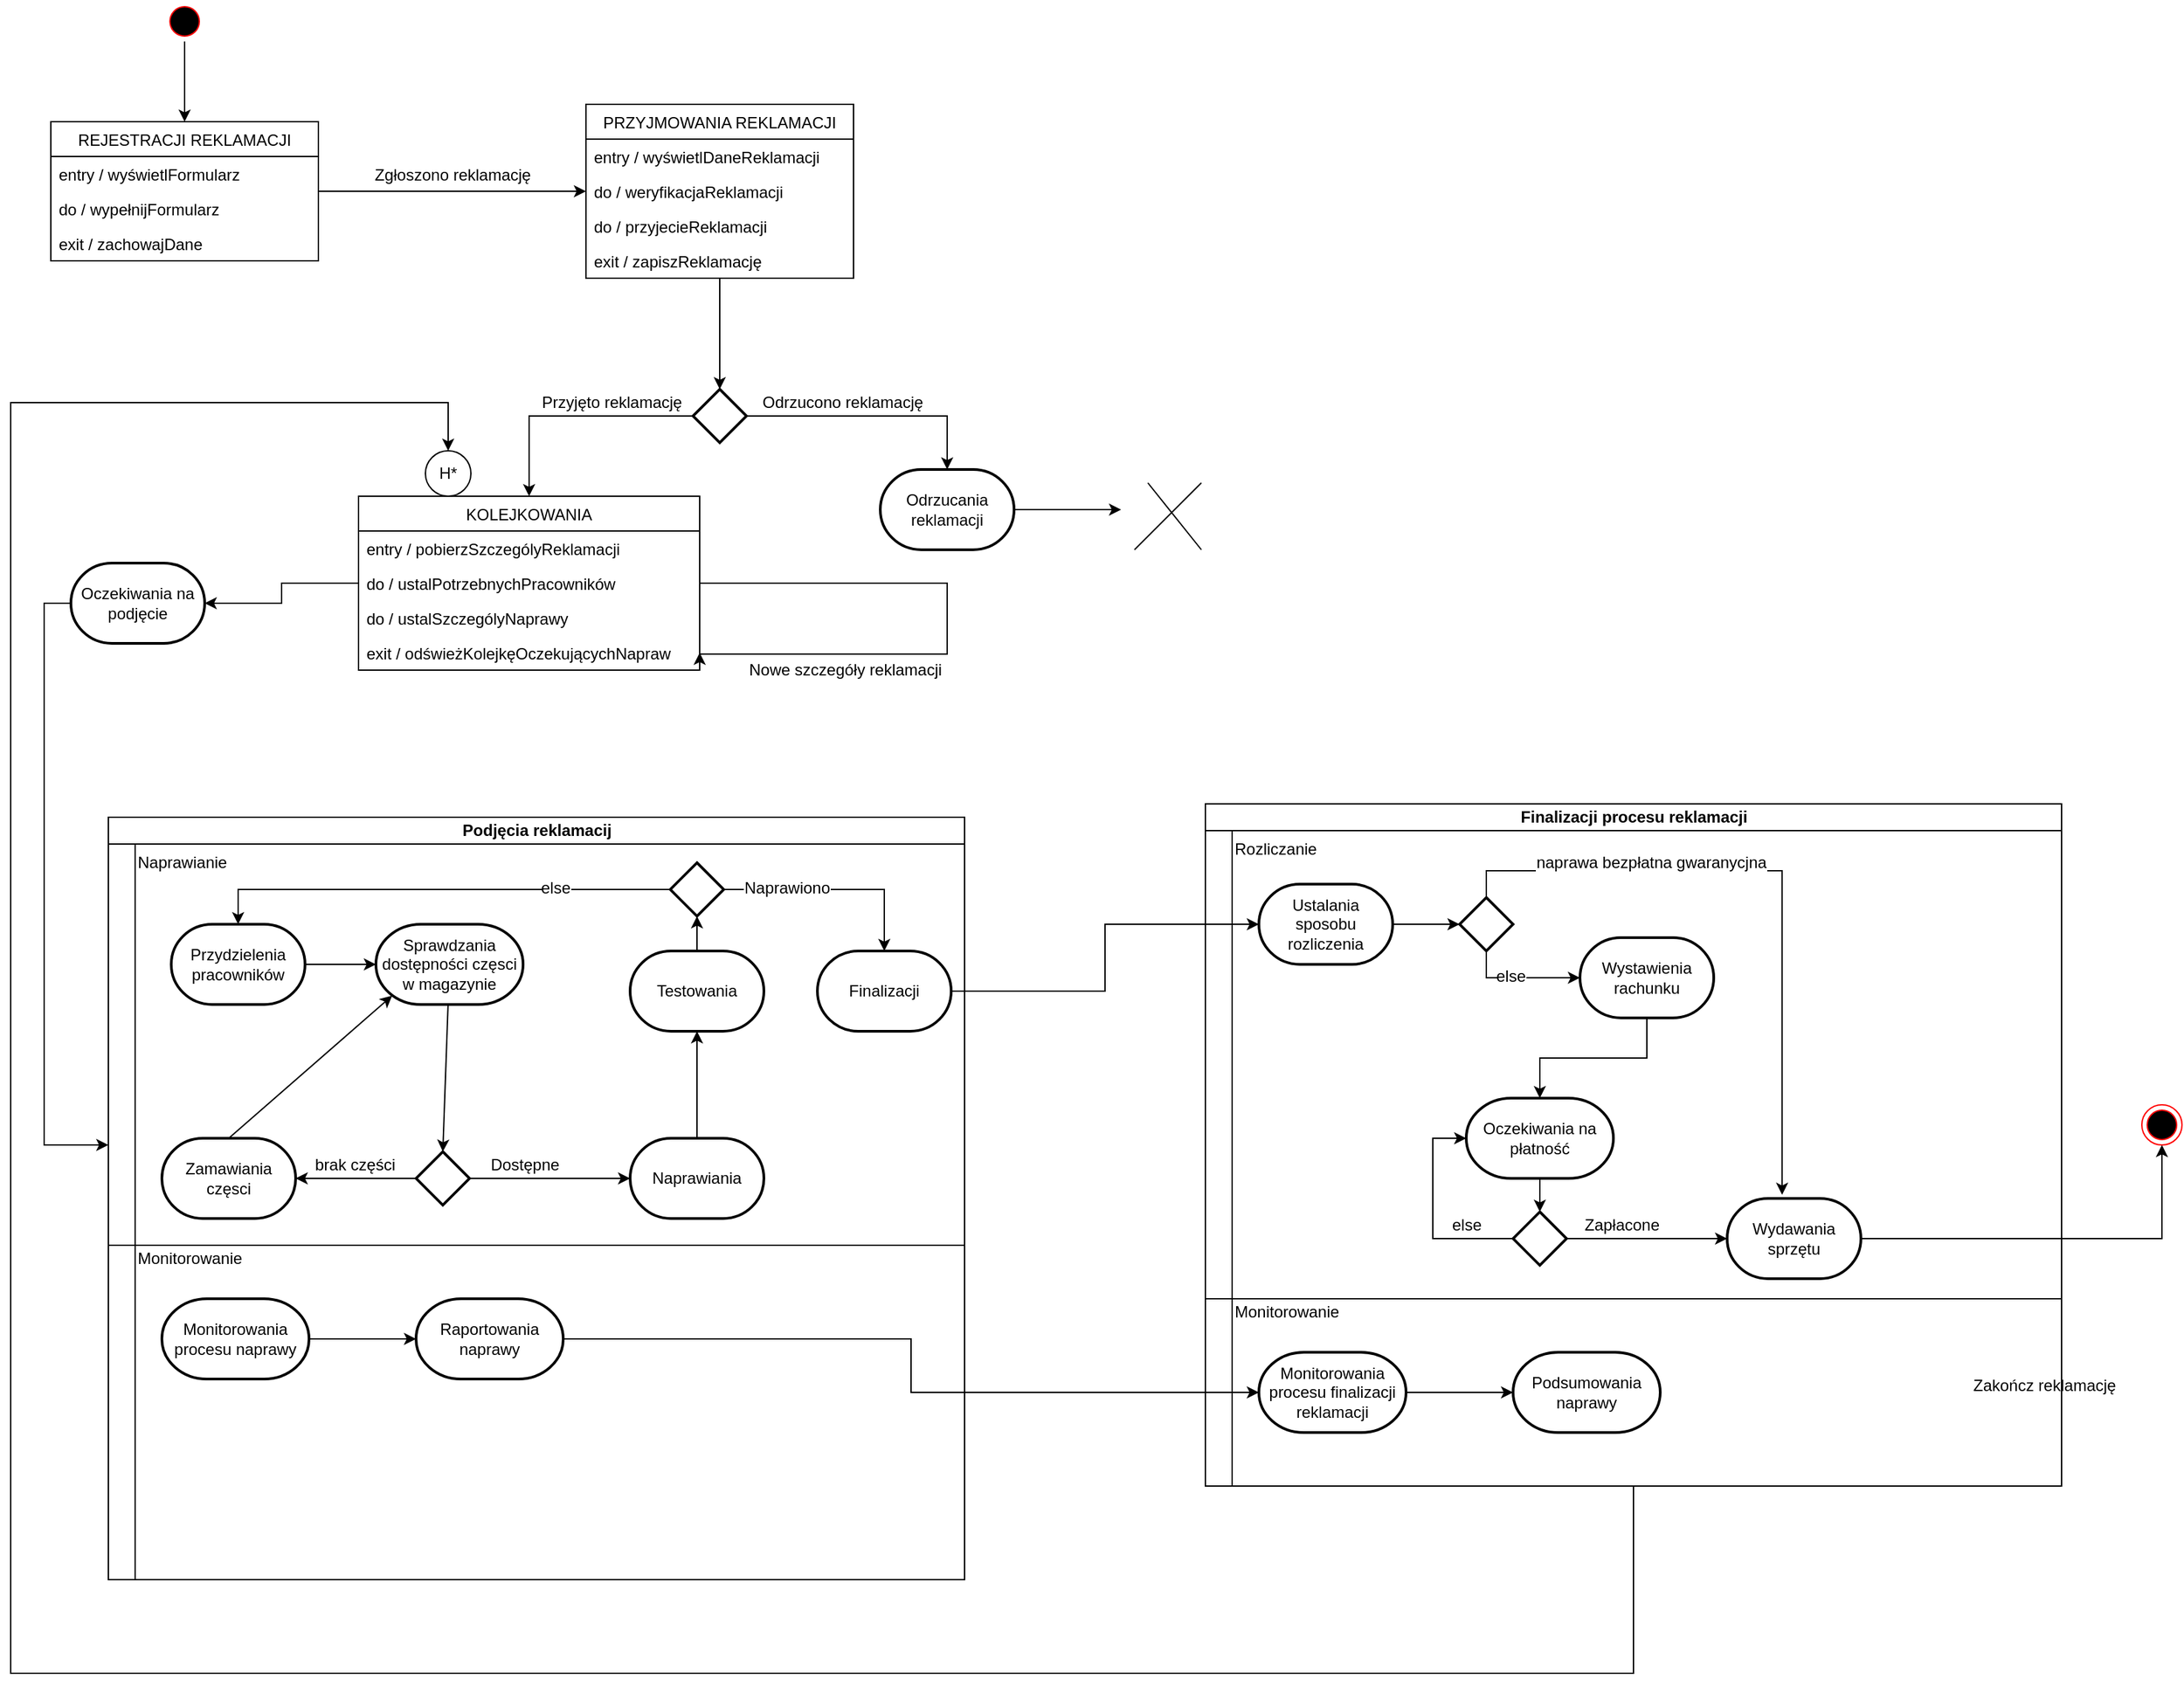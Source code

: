 <mxfile version="12.2.6" type="github" pages="1">
  <diagram id="sWQhrweaTxJVkF64-w0S" name="Strona-1">
    <mxGraphModel dx="853" dy="479" grid="1" gridSize="10" guides="1" tooltips="1" connect="1" arrows="1" fold="1" page="1" pageScale="1" pageWidth="827" pageHeight="1169" math="0" shadow="0">
      <root>
        <mxCell id="0"/>
        <mxCell id="1" parent="0"/>
        <mxCell id="pL-gyyNDuQEbKSg_tsTS-9" value="" style="edgeStyle=orthogonalEdgeStyle;rounded=0;orthogonalLoop=1;jettySize=auto;html=1;" parent="1" source="pL-gyyNDuQEbKSg_tsTS-1" target="pL-gyyNDuQEbKSg_tsTS-5" edge="1">
          <mxGeometry relative="1" as="geometry"/>
        </mxCell>
        <mxCell id="pL-gyyNDuQEbKSg_tsTS-13" value="Zgłoszono reklamację" style="text;html=1;resizable=0;points=[];align=center;verticalAlign=middle;labelBackgroundColor=#ffffff;" parent="pL-gyyNDuQEbKSg_tsTS-9" vertex="1" connectable="0">
          <mxGeometry x="-0.258" y="1" relative="1" as="geometry">
            <mxPoint x="26" y="-11" as="offset"/>
          </mxGeometry>
        </mxCell>
        <mxCell id="pL-gyyNDuQEbKSg_tsTS-1" value="REJESTRACJI REKLAMACJI" style="swimlane;fontStyle=0;childLayout=stackLayout;horizontal=1;startSize=26;fillColor=none;horizontalStack=0;resizeParent=1;resizeParentMax=0;resizeLast=0;collapsible=1;marginBottom=0;" parent="1" vertex="1">
          <mxGeometry x="60" y="190" width="200" height="104" as="geometry"/>
        </mxCell>
        <mxCell id="pL-gyyNDuQEbKSg_tsTS-2" value="entry / wyświetlFormularz" style="text;strokeColor=none;fillColor=none;align=left;verticalAlign=top;spacingLeft=4;spacingRight=4;overflow=hidden;rotatable=0;points=[[0,0.5],[1,0.5]];portConstraint=eastwest;" parent="pL-gyyNDuQEbKSg_tsTS-1" vertex="1">
          <mxGeometry y="26" width="200" height="26" as="geometry"/>
        </mxCell>
        <mxCell id="pL-gyyNDuQEbKSg_tsTS-3" value="do / wypełnijFormularz" style="text;strokeColor=none;fillColor=none;align=left;verticalAlign=top;spacingLeft=4;spacingRight=4;overflow=hidden;rotatable=0;points=[[0,0.5],[1,0.5]];portConstraint=eastwest;" parent="pL-gyyNDuQEbKSg_tsTS-1" vertex="1">
          <mxGeometry y="52" width="200" height="26" as="geometry"/>
        </mxCell>
        <mxCell id="pL-gyyNDuQEbKSg_tsTS-4" value="exit / zachowajDane" style="text;strokeColor=none;fillColor=none;align=left;verticalAlign=top;spacingLeft=4;spacingRight=4;overflow=hidden;rotatable=0;points=[[0,0.5],[1,0.5]];portConstraint=eastwest;" parent="pL-gyyNDuQEbKSg_tsTS-1" vertex="1">
          <mxGeometry y="78" width="200" height="26" as="geometry"/>
        </mxCell>
        <mxCell id="gvi44fqBy3mtaU1irPAX-25" value="KOLEJKOWANIA" style="swimlane;fontStyle=0;childLayout=stackLayout;horizontal=1;startSize=26;fillColor=none;horizontalStack=0;resizeParent=1;resizeParentMax=0;resizeLast=0;collapsible=1;marginBottom=0;" vertex="1" parent="1">
          <mxGeometry x="290" y="470" width="255" height="130" as="geometry"/>
        </mxCell>
        <mxCell id="gvi44fqBy3mtaU1irPAX-26" value="entry / pobierzSzczególyReklamacji" style="text;strokeColor=none;fillColor=none;align=left;verticalAlign=top;spacingLeft=4;spacingRight=4;overflow=hidden;rotatable=0;points=[[0,0.5],[1,0.5]];portConstraint=eastwest;" vertex="1" parent="gvi44fqBy3mtaU1irPAX-25">
          <mxGeometry y="26" width="255" height="26" as="geometry"/>
        </mxCell>
        <mxCell id="gvi44fqBy3mtaU1irPAX-32" style="edgeStyle=orthogonalEdgeStyle;rounded=0;orthogonalLoop=1;jettySize=auto;html=1;exitX=1;exitY=0.5;exitDx=0;exitDy=0;entryX=1;entryY=0.5;entryDx=0;entryDy=0;" edge="1" parent="gvi44fqBy3mtaU1irPAX-25" source="gvi44fqBy3mtaU1irPAX-27" target="gvi44fqBy3mtaU1irPAX-28">
          <mxGeometry relative="1" as="geometry">
            <Array as="points">
              <mxPoint x="440" y="65"/>
              <mxPoint x="440" y="118"/>
            </Array>
          </mxGeometry>
        </mxCell>
        <mxCell id="gvi44fqBy3mtaU1irPAX-27" value="do / ustalPotrzebnychPracowników" style="text;strokeColor=none;fillColor=none;align=left;verticalAlign=top;spacingLeft=4;spacingRight=4;overflow=hidden;rotatable=0;points=[[0,0.5],[1,0.5]];portConstraint=eastwest;" vertex="1" parent="gvi44fqBy3mtaU1irPAX-25">
          <mxGeometry y="52" width="255" height="26" as="geometry"/>
        </mxCell>
        <mxCell id="gvi44fqBy3mtaU1irPAX-31" value="do / ustalSzczególyNaprawy" style="text;strokeColor=none;fillColor=none;align=left;verticalAlign=top;spacingLeft=4;spacingRight=4;overflow=hidden;rotatable=0;points=[[0,0.5],[1,0.5]];portConstraint=eastwest;" vertex="1" parent="gvi44fqBy3mtaU1irPAX-25">
          <mxGeometry y="78" width="255" height="26" as="geometry"/>
        </mxCell>
        <mxCell id="gvi44fqBy3mtaU1irPAX-28" value="exit / odświeżKolejkęOczekującychNapraw" style="text;strokeColor=none;fillColor=none;align=left;verticalAlign=top;spacingLeft=4;spacingRight=4;overflow=hidden;rotatable=0;points=[[0,0.5],[1,0.5]];portConstraint=eastwest;" vertex="1" parent="gvi44fqBy3mtaU1irPAX-25">
          <mxGeometry y="104" width="255" height="26" as="geometry"/>
        </mxCell>
        <mxCell id="gvi44fqBy3mtaU1irPAX-14" value="" style="edgeStyle=orthogonalEdgeStyle;rounded=0;orthogonalLoop=1;jettySize=auto;html=1;" edge="1" parent="1" source="pL-gyyNDuQEbKSg_tsTS-5">
          <mxGeometry relative="1" as="geometry">
            <mxPoint x="560" y="390" as="targetPoint"/>
          </mxGeometry>
        </mxCell>
        <mxCell id="pL-gyyNDuQEbKSg_tsTS-5" value="PRZYJMOWANIA REKLAMACJI" style="swimlane;fontStyle=0;childLayout=stackLayout;horizontal=1;startSize=26;fillColor=none;horizontalStack=0;resizeParent=1;resizeParentMax=0;resizeLast=0;collapsible=1;marginBottom=0;" parent="1" vertex="1">
          <mxGeometry x="460" y="177" width="200" height="130" as="geometry"/>
        </mxCell>
        <mxCell id="pL-gyyNDuQEbKSg_tsTS-6" value="entry / wyświetlDaneReklamacji" style="text;strokeColor=none;fillColor=none;align=left;verticalAlign=top;spacingLeft=4;spacingRight=4;overflow=hidden;rotatable=0;points=[[0,0.5],[1,0.5]];portConstraint=eastwest;" parent="pL-gyyNDuQEbKSg_tsTS-5" vertex="1">
          <mxGeometry y="26" width="200" height="26" as="geometry"/>
        </mxCell>
        <mxCell id="pL-gyyNDuQEbKSg_tsTS-7" value="do / weryfikacjaReklamacji" style="text;strokeColor=none;fillColor=none;align=left;verticalAlign=top;spacingLeft=4;spacingRight=4;overflow=hidden;rotatable=0;points=[[0,0.5],[1,0.5]];portConstraint=eastwest;" parent="pL-gyyNDuQEbKSg_tsTS-5" vertex="1">
          <mxGeometry y="52" width="200" height="26" as="geometry"/>
        </mxCell>
        <mxCell id="pL-gyyNDuQEbKSg_tsTS-8" value="do / przyjecieReklamacji" style="text;strokeColor=none;fillColor=none;align=left;verticalAlign=top;spacingLeft=4;spacingRight=4;overflow=hidden;rotatable=0;points=[[0,0.5],[1,0.5]];portConstraint=eastwest;" parent="pL-gyyNDuQEbKSg_tsTS-5" vertex="1">
          <mxGeometry y="78" width="200" height="26" as="geometry"/>
        </mxCell>
        <mxCell id="pL-gyyNDuQEbKSg_tsTS-10" value="exit / zapiszReklamację" style="text;strokeColor=none;fillColor=none;align=left;verticalAlign=top;spacingLeft=4;spacingRight=4;overflow=hidden;rotatable=0;points=[[0,0.5],[1,0.5]];portConstraint=eastwest;" parent="pL-gyyNDuQEbKSg_tsTS-5" vertex="1">
          <mxGeometry y="104" width="200" height="26" as="geometry"/>
        </mxCell>
        <mxCell id="pL-gyyNDuQEbKSg_tsTS-99" style="edgeStyle=orthogonalEdgeStyle;rounded=0;orthogonalLoop=1;jettySize=auto;html=1;exitX=0;exitY=0.5;exitDx=0;exitDy=0;exitPerimeter=0;entryX=0;entryY=0.75;entryDx=0;entryDy=0;" parent="1" source="pL-gyyNDuQEbKSg_tsTS-12" target="pL-gyyNDuQEbKSg_tsTS-23" edge="1">
          <mxGeometry relative="1" as="geometry"/>
        </mxCell>
        <mxCell id="pL-gyyNDuQEbKSg_tsTS-12" value="Oczekiwania na podjęcie" style="strokeWidth=2;html=1;shape=mxgraph.flowchart.terminator;whiteSpace=wrap;" parent="1" vertex="1">
          <mxGeometry x="75" y="520" width="100" height="60" as="geometry"/>
        </mxCell>
        <mxCell id="pL-gyyNDuQEbKSg_tsTS-15" style="rounded=0;orthogonalLoop=1;jettySize=auto;html=1;exitX=0;exitY=0.5;exitDx=0;exitDy=0;exitPerimeter=0;edgeStyle=orthogonalEdgeStyle;entryX=0.5;entryY=0;entryDx=0;entryDy=0;" parent="1" source="gvi44fqBy3mtaU1irPAX-7" target="gvi44fqBy3mtaU1irPAX-25" edge="1">
          <mxGeometry relative="1" as="geometry">
            <mxPoint x="460" y="460" as="targetPoint"/>
          </mxGeometry>
        </mxCell>
        <mxCell id="pL-gyyNDuQEbKSg_tsTS-18" value="Przyjęto reklamację" style="text;html=1;resizable=0;points=[];align=center;verticalAlign=middle;labelBackgroundColor=#ffffff;" parent="pL-gyyNDuQEbKSg_tsTS-15" vertex="1" connectable="0">
          <mxGeometry x="-0.263" y="1" relative="1" as="geometry">
            <mxPoint x="6" y="-11" as="offset"/>
          </mxGeometry>
        </mxCell>
        <mxCell id="pL-gyyNDuQEbKSg_tsTS-22" value="Podjęcia reklamacij" style="swimlane;html=1;childLayout=stackLayout;resizeParent=1;resizeParentMax=0;horizontal=1;startSize=20;horizontalStack=0;" parent="1" vertex="1">
          <mxGeometry x="103" y="710" width="640" height="570" as="geometry"/>
        </mxCell>
        <mxCell id="pL-gyyNDuQEbKSg_tsTS-23" value="" style="swimlane;html=1;startSize=20;horizontal=0;" parent="pL-gyyNDuQEbKSg_tsTS-22" vertex="1">
          <mxGeometry y="20" width="640" height="300" as="geometry"/>
        </mxCell>
        <mxCell id="pL-gyyNDuQEbKSg_tsTS-40" style="edgeStyle=none;rounded=0;orthogonalLoop=1;jettySize=auto;html=1;exitX=1;exitY=0.5;exitDx=0;exitDy=0;exitPerimeter=0;entryX=0;entryY=0.5;entryDx=0;entryDy=0;entryPerimeter=0;" parent="pL-gyyNDuQEbKSg_tsTS-23" source="pL-gyyNDuQEbKSg_tsTS-26" target="pL-gyyNDuQEbKSg_tsTS-27" edge="1">
          <mxGeometry relative="1" as="geometry"/>
        </mxCell>
        <mxCell id="pL-gyyNDuQEbKSg_tsTS-26" value="Przydzielenia pracowników" style="strokeWidth=2;html=1;shape=mxgraph.flowchart.terminator;whiteSpace=wrap;" parent="pL-gyyNDuQEbKSg_tsTS-23" vertex="1">
          <mxGeometry x="47" y="60" width="100" height="60" as="geometry"/>
        </mxCell>
        <mxCell id="pL-gyyNDuQEbKSg_tsTS-29" value="" style="edgeStyle=none;rounded=0;orthogonalLoop=1;jettySize=auto;html=1;entryX=0.5;entryY=0;entryDx=0;entryDy=0;entryPerimeter=0;" parent="pL-gyyNDuQEbKSg_tsTS-23" source="pL-gyyNDuQEbKSg_tsTS-27" target="pL-gyyNDuQEbKSg_tsTS-30" edge="1">
          <mxGeometry relative="1" as="geometry">
            <mxPoint x="250" y="120" as="targetPoint"/>
          </mxGeometry>
        </mxCell>
        <mxCell id="pL-gyyNDuQEbKSg_tsTS-27" value="Sprawdzania dostępności częsci w magazynie" style="strokeWidth=2;html=1;shape=mxgraph.flowchart.terminator;whiteSpace=wrap;" parent="pL-gyyNDuQEbKSg_tsTS-23" vertex="1">
          <mxGeometry x="200" y="60" width="110" height="60" as="geometry"/>
        </mxCell>
        <mxCell id="pL-gyyNDuQEbKSg_tsTS-32" value="" style="edgeStyle=none;rounded=0;orthogonalLoop=1;jettySize=auto;html=1;entryX=0;entryY=0.5;entryDx=0;entryDy=0;entryPerimeter=0;" parent="pL-gyyNDuQEbKSg_tsTS-23" source="pL-gyyNDuQEbKSg_tsTS-30" target="pL-gyyNDuQEbKSg_tsTS-42" edge="1">
          <mxGeometry relative="1" as="geometry">
            <mxPoint x="350" y="250" as="targetPoint"/>
          </mxGeometry>
        </mxCell>
        <mxCell id="pL-gyyNDuQEbKSg_tsTS-39" value="Dostępne" style="text;html=1;resizable=0;points=[];align=center;verticalAlign=middle;labelBackgroundColor=#ffffff;" parent="pL-gyyNDuQEbKSg_tsTS-32" vertex="1" connectable="0">
          <mxGeometry x="-0.45" y="3" relative="1" as="geometry">
            <mxPoint x="8" y="-7" as="offset"/>
          </mxGeometry>
        </mxCell>
        <mxCell id="pL-gyyNDuQEbKSg_tsTS-34" value="" style="edgeStyle=none;rounded=0;orthogonalLoop=1;jettySize=auto;html=1;entryX=1;entryY=0.5;entryDx=0;entryDy=0;entryPerimeter=0;" parent="pL-gyyNDuQEbKSg_tsTS-23" source="pL-gyyNDuQEbKSg_tsTS-30" target="pL-gyyNDuQEbKSg_tsTS-36" edge="1">
          <mxGeometry relative="1" as="geometry">
            <mxPoint x="150" y="250" as="targetPoint"/>
          </mxGeometry>
        </mxCell>
        <mxCell id="pL-gyyNDuQEbKSg_tsTS-35" value="brak części" style="text;html=1;resizable=0;points=[];align=center;verticalAlign=middle;labelBackgroundColor=#ffffff;" parent="pL-gyyNDuQEbKSg_tsTS-34" vertex="1" connectable="0">
          <mxGeometry x="0.275" y="-2" relative="1" as="geometry">
            <mxPoint x="11" y="-8" as="offset"/>
          </mxGeometry>
        </mxCell>
        <mxCell id="pL-gyyNDuQEbKSg_tsTS-30" value="" style="strokeWidth=2;html=1;shape=mxgraph.flowchart.decision;whiteSpace=wrap;" parent="pL-gyyNDuQEbKSg_tsTS-23" vertex="1">
          <mxGeometry x="230" y="230" width="40" height="40" as="geometry"/>
        </mxCell>
        <mxCell id="pL-gyyNDuQEbKSg_tsTS-41" style="edgeStyle=none;rounded=0;orthogonalLoop=1;jettySize=auto;html=1;exitX=0.5;exitY=0;exitDx=0;exitDy=0;exitPerimeter=0;entryX=0.11;entryY=0.89;entryDx=0;entryDy=0;entryPerimeter=0;" parent="pL-gyyNDuQEbKSg_tsTS-23" source="pL-gyyNDuQEbKSg_tsTS-36" target="pL-gyyNDuQEbKSg_tsTS-27" edge="1">
          <mxGeometry relative="1" as="geometry"/>
        </mxCell>
        <mxCell id="pL-gyyNDuQEbKSg_tsTS-36" value="Zamawiania częsci" style="strokeWidth=2;html=1;shape=mxgraph.flowchart.terminator;whiteSpace=wrap;" parent="pL-gyyNDuQEbKSg_tsTS-23" vertex="1">
          <mxGeometry x="40" y="220" width="100" height="60" as="geometry"/>
        </mxCell>
        <mxCell id="pL-gyyNDuQEbKSg_tsTS-87" value="" style="edgeStyle=none;rounded=0;orthogonalLoop=1;jettySize=auto;html=1;" parent="pL-gyyNDuQEbKSg_tsTS-23" source="pL-gyyNDuQEbKSg_tsTS-42" target="pL-gyyNDuQEbKSg_tsTS-86" edge="1">
          <mxGeometry relative="1" as="geometry"/>
        </mxCell>
        <mxCell id="pL-gyyNDuQEbKSg_tsTS-42" value="Naprawiania" style="strokeWidth=2;html=1;shape=mxgraph.flowchart.terminator;whiteSpace=wrap;" parent="pL-gyyNDuQEbKSg_tsTS-23" vertex="1">
          <mxGeometry x="390" y="220" width="100" height="60" as="geometry"/>
        </mxCell>
        <mxCell id="pL-gyyNDuQEbKSg_tsTS-89" style="edgeStyle=none;rounded=0;orthogonalLoop=1;jettySize=auto;html=1;exitX=0.5;exitY=0;exitDx=0;exitDy=0;exitPerimeter=0;entryX=0.5;entryY=1;entryDx=0;entryDy=0;entryPerimeter=0;" parent="pL-gyyNDuQEbKSg_tsTS-23" source="pL-gyyNDuQEbKSg_tsTS-86" target="pL-gyyNDuQEbKSg_tsTS-88" edge="1">
          <mxGeometry relative="1" as="geometry"/>
        </mxCell>
        <mxCell id="pL-gyyNDuQEbKSg_tsTS-86" value="Testowania" style="strokeWidth=2;html=1;shape=mxgraph.flowchart.terminator;whiteSpace=wrap;" parent="pL-gyyNDuQEbKSg_tsTS-23" vertex="1">
          <mxGeometry x="390" y="80" width="100" height="60" as="geometry"/>
        </mxCell>
        <mxCell id="pL-gyyNDuQEbKSg_tsTS-43" value="Naprawianie" style="text;html=1;resizable=0;points=[];autosize=1;align=left;verticalAlign=top;spacingTop=-4;" parent="pL-gyyNDuQEbKSg_tsTS-23" vertex="1">
          <mxGeometry x="20" y="4" width="90" height="20" as="geometry"/>
        </mxCell>
        <mxCell id="gvi44fqBy3mtaU1irPAX-40" style="rounded=0;orthogonalLoop=1;jettySize=auto;html=1;exitX=0;exitY=0.5;exitDx=0;exitDy=0;exitPerimeter=0;entryX=0.5;entryY=0;entryDx=0;entryDy=0;entryPerimeter=0;edgeStyle=orthogonalEdgeStyle;" edge="1" parent="pL-gyyNDuQEbKSg_tsTS-23" source="pL-gyyNDuQEbKSg_tsTS-88" target="pL-gyyNDuQEbKSg_tsTS-26">
          <mxGeometry relative="1" as="geometry"/>
        </mxCell>
        <mxCell id="gvi44fqBy3mtaU1irPAX-41" value="else" style="text;html=1;resizable=0;points=[];align=center;verticalAlign=middle;labelBackgroundColor=#ffffff;" vertex="1" connectable="0" parent="gvi44fqBy3mtaU1irPAX-40">
          <mxGeometry x="-0.503" y="-1" relative="1" as="geometry">
            <mxPoint as="offset"/>
          </mxGeometry>
        </mxCell>
        <mxCell id="pL-gyyNDuQEbKSg_tsTS-88" value="" style="strokeWidth=2;html=1;shape=mxgraph.flowchart.decision;whiteSpace=wrap;" parent="pL-gyyNDuQEbKSg_tsTS-23" vertex="1">
          <mxGeometry x="420" y="14" width="40" height="40" as="geometry"/>
        </mxCell>
        <mxCell id="pL-gyyNDuQEbKSg_tsTS-93" value="Finalizacji" style="strokeWidth=2;html=1;shape=mxgraph.flowchart.terminator;whiteSpace=wrap;" parent="pL-gyyNDuQEbKSg_tsTS-23" vertex="1">
          <mxGeometry x="530" y="80" width="100" height="60" as="geometry"/>
        </mxCell>
        <mxCell id="pL-gyyNDuQEbKSg_tsTS-92" style="edgeStyle=orthogonalEdgeStyle;rounded=0;orthogonalLoop=1;jettySize=auto;html=1;exitX=1;exitY=0.5;exitDx=0;exitDy=0;exitPerimeter=0;entryX=0.5;entryY=0;entryDx=0;entryDy=0;entryPerimeter=0;" parent="pL-gyyNDuQEbKSg_tsTS-23" source="pL-gyyNDuQEbKSg_tsTS-88" target="pL-gyyNDuQEbKSg_tsTS-93" edge="1">
          <mxGeometry relative="1" as="geometry">
            <mxPoint x="560" y="80" as="targetPoint"/>
          </mxGeometry>
        </mxCell>
        <mxCell id="pL-gyyNDuQEbKSg_tsTS-94" value="Naprawiono" style="text;html=1;resizable=0;points=[];align=center;verticalAlign=middle;labelBackgroundColor=#ffffff;" parent="pL-gyyNDuQEbKSg_tsTS-92" vertex="1" connectable="0">
          <mxGeometry x="-0.434" y="1" relative="1" as="geometry">
            <mxPoint as="offset"/>
          </mxGeometry>
        </mxCell>
        <mxCell id="pL-gyyNDuQEbKSg_tsTS-24" value="" style="swimlane;html=1;startSize=20;horizontal=0;" parent="pL-gyyNDuQEbKSg_tsTS-22" vertex="1">
          <mxGeometry y="320" width="640" height="250" as="geometry"/>
        </mxCell>
        <mxCell id="pL-gyyNDuQEbKSg_tsTS-44" value="Monitorowanie" style="text;html=1;resizable=0;points=[];autosize=1;align=left;verticalAlign=top;spacingTop=-4;" parent="pL-gyyNDuQEbKSg_tsTS-24" vertex="1">
          <mxGeometry x="20" width="100" height="20" as="geometry"/>
        </mxCell>
        <mxCell id="pL-gyyNDuQEbKSg_tsTS-50" value="" style="edgeStyle=none;rounded=0;orthogonalLoop=1;jettySize=auto;html=1;" parent="pL-gyyNDuQEbKSg_tsTS-24" source="pL-gyyNDuQEbKSg_tsTS-47" target="pL-gyyNDuQEbKSg_tsTS-49" edge="1">
          <mxGeometry relative="1" as="geometry"/>
        </mxCell>
        <mxCell id="pL-gyyNDuQEbKSg_tsTS-47" value="Monitorowania procesu naprawy" style="strokeWidth=2;html=1;shape=mxgraph.flowchart.terminator;whiteSpace=wrap;" parent="pL-gyyNDuQEbKSg_tsTS-24" vertex="1">
          <mxGeometry x="40" y="40" width="110" height="60" as="geometry"/>
        </mxCell>
        <mxCell id="pL-gyyNDuQEbKSg_tsTS-49" value="Raportowania naprawy" style="strokeWidth=2;html=1;shape=mxgraph.flowchart.terminator;whiteSpace=wrap;" parent="pL-gyyNDuQEbKSg_tsTS-24" vertex="1">
          <mxGeometry x="230" y="40" width="110" height="60" as="geometry"/>
        </mxCell>
        <mxCell id="pL-gyyNDuQEbKSg_tsTS-65" value="Finalizacji procesu reklamacji" style="swimlane;html=1;childLayout=stackLayout;resizeParent=1;resizeParentMax=0;horizontal=1;startSize=20;horizontalStack=0;" parent="1" vertex="1">
          <mxGeometry x="923" y="700" width="640" height="510" as="geometry"/>
        </mxCell>
        <mxCell id="pL-gyyNDuQEbKSg_tsTS-66" value="" style="swimlane;html=1;startSize=20;horizontal=0;" parent="pL-gyyNDuQEbKSg_tsTS-65" vertex="1">
          <mxGeometry y="20" width="640" height="350" as="geometry"/>
        </mxCell>
        <mxCell id="pL-gyyNDuQEbKSg_tsTS-110" style="edgeStyle=orthogonalEdgeStyle;rounded=0;orthogonalLoop=1;jettySize=auto;html=1;exitX=0.5;exitY=1;exitDx=0;exitDy=0;exitPerimeter=0;entryX=0.5;entryY=0;entryDx=0;entryDy=0;entryPerimeter=0;" parent="pL-gyyNDuQEbKSg_tsTS-66" source="pL-gyyNDuQEbKSg_tsTS-68" target="pL-gyyNDuQEbKSg_tsTS-70" edge="1">
          <mxGeometry relative="1" as="geometry"/>
        </mxCell>
        <mxCell id="pL-gyyNDuQEbKSg_tsTS-68" value="Wystawienia rachunku" style="strokeWidth=2;html=1;shape=mxgraph.flowchart.terminator;whiteSpace=wrap;" parent="pL-gyyNDuQEbKSg_tsTS-66" vertex="1">
          <mxGeometry x="280" y="80" width="100" height="60" as="geometry"/>
        </mxCell>
        <mxCell id="pL-gyyNDuQEbKSg_tsTS-69" value="" style="edgeStyle=none;rounded=0;orthogonalLoop=1;jettySize=auto;html=1;entryX=0.5;entryY=0;entryDx=0;entryDy=0;entryPerimeter=0;" parent="pL-gyyNDuQEbKSg_tsTS-66" source="pL-gyyNDuQEbKSg_tsTS-70" target="pL-gyyNDuQEbKSg_tsTS-75" edge="1">
          <mxGeometry relative="1" as="geometry">
            <mxPoint x="250" y="175" as="targetPoint"/>
          </mxGeometry>
        </mxCell>
        <mxCell id="pL-gyyNDuQEbKSg_tsTS-70" value="Oczekiwania na płatność" style="strokeWidth=2;html=1;shape=mxgraph.flowchart.terminator;whiteSpace=wrap;" parent="pL-gyyNDuQEbKSg_tsTS-66" vertex="1">
          <mxGeometry x="195" y="200" width="110" height="60" as="geometry"/>
        </mxCell>
        <mxCell id="pL-gyyNDuQEbKSg_tsTS-71" value="" style="edgeStyle=none;rounded=0;orthogonalLoop=1;jettySize=auto;html=1;entryX=0;entryY=0.5;entryDx=0;entryDy=0;entryPerimeter=0;" parent="pL-gyyNDuQEbKSg_tsTS-66" source="pL-gyyNDuQEbKSg_tsTS-75" target="pL-gyyNDuQEbKSg_tsTS-78" edge="1">
          <mxGeometry relative="1" as="geometry">
            <mxPoint x="350" y="305" as="targetPoint"/>
          </mxGeometry>
        </mxCell>
        <mxCell id="pL-gyyNDuQEbKSg_tsTS-72" value="Zapłacone" style="text;html=1;resizable=0;points=[];align=center;verticalAlign=middle;labelBackgroundColor=#ffffff;" parent="pL-gyyNDuQEbKSg_tsTS-71" vertex="1" connectable="0">
          <mxGeometry x="-0.45" y="3" relative="1" as="geometry">
            <mxPoint x="8" y="-7" as="offset"/>
          </mxGeometry>
        </mxCell>
        <mxCell id="pL-gyyNDuQEbKSg_tsTS-73" value="" style="edgeStyle=orthogonalEdgeStyle;rounded=0;orthogonalLoop=1;jettySize=auto;html=1;entryX=0;entryY=0.5;entryDx=0;entryDy=0;entryPerimeter=0;" parent="pL-gyyNDuQEbKSg_tsTS-66" source="pL-gyyNDuQEbKSg_tsTS-75" target="pL-gyyNDuQEbKSg_tsTS-70" edge="1">
          <mxGeometry relative="1" as="geometry">
            <mxPoint x="150" y="225" as="targetPoint"/>
            <Array as="points">
              <mxPoint x="170" y="305"/>
              <mxPoint x="170" y="230"/>
            </Array>
          </mxGeometry>
        </mxCell>
        <mxCell id="pL-gyyNDuQEbKSg_tsTS-74" value="else" style="text;html=1;resizable=0;points=[];align=center;verticalAlign=middle;labelBackgroundColor=#ffffff;" parent="pL-gyyNDuQEbKSg_tsTS-73" vertex="1" connectable="0">
          <mxGeometry x="0.275" y="-2" relative="1" as="geometry">
            <mxPoint x="23" y="32" as="offset"/>
          </mxGeometry>
        </mxCell>
        <mxCell id="pL-gyyNDuQEbKSg_tsTS-75" value="" style="strokeWidth=2;html=1;shape=mxgraph.flowchart.decision;whiteSpace=wrap;" parent="pL-gyyNDuQEbKSg_tsTS-66" vertex="1">
          <mxGeometry x="230" y="285" width="40" height="40" as="geometry"/>
        </mxCell>
        <mxCell id="pL-gyyNDuQEbKSg_tsTS-78" value="Wydawania sprzętu" style="strokeWidth=2;html=1;shape=mxgraph.flowchart.terminator;whiteSpace=wrap;" parent="pL-gyyNDuQEbKSg_tsTS-66" vertex="1">
          <mxGeometry x="390" y="275" width="100" height="60" as="geometry"/>
        </mxCell>
        <mxCell id="pL-gyyNDuQEbKSg_tsTS-79" value="Rozliczanie" style="text;html=1;resizable=0;points=[];autosize=1;align=left;verticalAlign=top;spacingTop=-4;" parent="pL-gyyNDuQEbKSg_tsTS-66" vertex="1">
          <mxGeometry x="20" y="4" width="80" height="20" as="geometry"/>
        </mxCell>
        <mxCell id="pL-gyyNDuQEbKSg_tsTS-106" style="edgeStyle=orthogonalEdgeStyle;rounded=0;orthogonalLoop=1;jettySize=auto;html=1;exitX=1;exitY=0.5;exitDx=0;exitDy=0;exitPerimeter=0;entryX=0;entryY=0.5;entryDx=0;entryDy=0;entryPerimeter=0;" parent="pL-gyyNDuQEbKSg_tsTS-66" source="pL-gyyNDuQEbKSg_tsTS-100" target="pL-gyyNDuQEbKSg_tsTS-101" edge="1">
          <mxGeometry relative="1" as="geometry"/>
        </mxCell>
        <mxCell id="pL-gyyNDuQEbKSg_tsTS-100" value="Ustalania sposobu rozliczenia" style="strokeWidth=2;html=1;shape=mxgraph.flowchart.terminator;whiteSpace=wrap;" parent="pL-gyyNDuQEbKSg_tsTS-66" vertex="1">
          <mxGeometry x="40" y="40" width="100" height="60" as="geometry"/>
        </mxCell>
        <mxCell id="pL-gyyNDuQEbKSg_tsTS-104" style="edgeStyle=orthogonalEdgeStyle;rounded=0;orthogonalLoop=1;jettySize=auto;html=1;exitX=0.5;exitY=0;exitDx=0;exitDy=0;exitPerimeter=0;entryX=0.411;entryY=-0.045;entryDx=0;entryDy=0;entryPerimeter=0;" parent="pL-gyyNDuQEbKSg_tsTS-66" source="pL-gyyNDuQEbKSg_tsTS-101" target="pL-gyyNDuQEbKSg_tsTS-78" edge="1">
          <mxGeometry relative="1" as="geometry"/>
        </mxCell>
        <mxCell id="pL-gyyNDuQEbKSg_tsTS-105" value="naprawa bezpłatna gwaranycjna" style="text;html=1;resizable=0;points=[];align=center;verticalAlign=middle;labelBackgroundColor=#ffffff;" parent="pL-gyyNDuQEbKSg_tsTS-104" vertex="1" connectable="0">
          <mxGeometry x="-0.553" y="3" relative="1" as="geometry">
            <mxPoint x="34.5" y="-3" as="offset"/>
          </mxGeometry>
        </mxCell>
        <mxCell id="pL-gyyNDuQEbKSg_tsTS-107" style="edgeStyle=orthogonalEdgeStyle;rounded=0;orthogonalLoop=1;jettySize=auto;html=1;exitX=0.5;exitY=1;exitDx=0;exitDy=0;exitPerimeter=0;entryX=0;entryY=0.5;entryDx=0;entryDy=0;entryPerimeter=0;" parent="pL-gyyNDuQEbKSg_tsTS-66" source="pL-gyyNDuQEbKSg_tsTS-101" target="pL-gyyNDuQEbKSg_tsTS-68" edge="1">
          <mxGeometry relative="1" as="geometry"/>
        </mxCell>
        <mxCell id="pL-gyyNDuQEbKSg_tsTS-109" value="else" style="text;html=1;resizable=0;points=[];align=center;verticalAlign=middle;labelBackgroundColor=#ffffff;" parent="pL-gyyNDuQEbKSg_tsTS-107" vertex="1" connectable="0">
          <mxGeometry x="-0.156" y="1" relative="1" as="geometry">
            <mxPoint as="offset"/>
          </mxGeometry>
        </mxCell>
        <mxCell id="pL-gyyNDuQEbKSg_tsTS-101" value="" style="strokeWidth=2;html=1;shape=mxgraph.flowchart.decision;whiteSpace=wrap;" parent="pL-gyyNDuQEbKSg_tsTS-66" vertex="1">
          <mxGeometry x="190" y="50" width="40" height="40" as="geometry"/>
        </mxCell>
        <mxCell id="pL-gyyNDuQEbKSg_tsTS-80" value="" style="swimlane;html=1;startSize=20;horizontal=0;" parent="pL-gyyNDuQEbKSg_tsTS-65" vertex="1">
          <mxGeometry y="370" width="640" height="140" as="geometry"/>
        </mxCell>
        <mxCell id="pL-gyyNDuQEbKSg_tsTS-81" value="Monitorowanie" style="text;html=1;resizable=0;points=[];autosize=1;align=left;verticalAlign=top;spacingTop=-4;" parent="pL-gyyNDuQEbKSg_tsTS-80" vertex="1">
          <mxGeometry x="20" width="100" height="20" as="geometry"/>
        </mxCell>
        <mxCell id="pL-gyyNDuQEbKSg_tsTS-82" value="" style="edgeStyle=none;rounded=0;orthogonalLoop=1;jettySize=auto;html=1;" parent="pL-gyyNDuQEbKSg_tsTS-80" source="pL-gyyNDuQEbKSg_tsTS-83" target="pL-gyyNDuQEbKSg_tsTS-84" edge="1">
          <mxGeometry relative="1" as="geometry"/>
        </mxCell>
        <mxCell id="pL-gyyNDuQEbKSg_tsTS-83" value="Monitorowania procesu finalizacji reklamacji" style="strokeWidth=2;html=1;shape=mxgraph.flowchart.terminator;whiteSpace=wrap;" parent="pL-gyyNDuQEbKSg_tsTS-80" vertex="1">
          <mxGeometry x="40" y="40" width="110" height="60" as="geometry"/>
        </mxCell>
        <mxCell id="pL-gyyNDuQEbKSg_tsTS-84" value="Podsumowania naprawy" style="strokeWidth=2;html=1;shape=mxgraph.flowchart.terminator;whiteSpace=wrap;" parent="pL-gyyNDuQEbKSg_tsTS-80" vertex="1">
          <mxGeometry x="230" y="40" width="110" height="60" as="geometry"/>
        </mxCell>
        <mxCell id="pL-gyyNDuQEbKSg_tsTS-95" style="edgeStyle=orthogonalEdgeStyle;rounded=0;orthogonalLoop=1;jettySize=auto;html=1;exitX=1;exitY=0.5;exitDx=0;exitDy=0;exitPerimeter=0;entryX=0.5;entryY=1;entryDx=0;entryDy=0;" parent="1" source="pL-gyyNDuQEbKSg_tsTS-78" target="gvi44fqBy3mtaU1irPAX-6" edge="1">
          <mxGeometry relative="1" as="geometry">
            <mxPoint x="1583" y="940" as="targetPoint"/>
            <Array as="points">
              <mxPoint x="1638" y="1025"/>
            </Array>
          </mxGeometry>
        </mxCell>
        <mxCell id="pL-gyyNDuQEbKSg_tsTS-96" value="Zakończ reklamację" style="text;html=1;resizable=0;points=[];autosize=1;align=left;verticalAlign=top;spacingTop=-4;" parent="1" vertex="1">
          <mxGeometry x="1495" y="1125" width="120" height="20" as="geometry"/>
        </mxCell>
        <mxCell id="pL-gyyNDuQEbKSg_tsTS-98" style="edgeStyle=orthogonalEdgeStyle;rounded=0;orthogonalLoop=1;jettySize=auto;html=1;exitX=1;exitY=0.5;exitDx=0;exitDy=0;exitPerimeter=0;entryX=0;entryY=0.5;entryDx=0;entryDy=0;entryPerimeter=0;" parent="1" source="pL-gyyNDuQEbKSg_tsTS-49" target="pL-gyyNDuQEbKSg_tsTS-83" edge="1">
          <mxGeometry relative="1" as="geometry"/>
        </mxCell>
        <mxCell id="pL-gyyNDuQEbKSg_tsTS-111" style="edgeStyle=orthogonalEdgeStyle;rounded=0;orthogonalLoop=1;jettySize=auto;html=1;exitX=1;exitY=0.5;exitDx=0;exitDy=0;exitPerimeter=0;entryX=0;entryY=0.5;entryDx=0;entryDy=0;entryPerimeter=0;" parent="1" source="pL-gyyNDuQEbKSg_tsTS-93" target="pL-gyyNDuQEbKSg_tsTS-100" edge="1">
          <mxGeometry relative="1" as="geometry"/>
        </mxCell>
        <mxCell id="gvi44fqBy3mtaU1irPAX-24" value="" style="edgeStyle=orthogonalEdgeStyle;rounded=0;orthogonalLoop=1;jettySize=auto;html=1;" edge="1" parent="1" source="gvi44fqBy3mtaU1irPAX-1" target="pL-gyyNDuQEbKSg_tsTS-1">
          <mxGeometry relative="1" as="geometry"/>
        </mxCell>
        <mxCell id="gvi44fqBy3mtaU1irPAX-1" value="" style="ellipse;html=1;shape=startState;fillColor=#000000;strokeColor=#ff0000;" vertex="1" parent="1">
          <mxGeometry x="145" y="100" width="30" height="30" as="geometry"/>
        </mxCell>
        <mxCell id="gvi44fqBy3mtaU1irPAX-6" value="" style="ellipse;html=1;shape=endState;fillColor=#000000;strokeColor=#ff0000;" vertex="1" parent="1">
          <mxGeometry x="1623" y="925" width="30" height="30" as="geometry"/>
        </mxCell>
        <mxCell id="gvi44fqBy3mtaU1irPAX-16" style="edgeStyle=orthogonalEdgeStyle;rounded=0;orthogonalLoop=1;jettySize=auto;html=1;exitX=1;exitY=0.5;exitDx=0;exitDy=0;exitPerimeter=0;entryX=0.5;entryY=0;entryDx=0;entryDy=0;entryPerimeter=0;" edge="1" parent="1" source="gvi44fqBy3mtaU1irPAX-7" target="gvi44fqBy3mtaU1irPAX-15">
          <mxGeometry relative="1" as="geometry"/>
        </mxCell>
        <mxCell id="gvi44fqBy3mtaU1irPAX-7" value="" style="strokeWidth=2;html=1;shape=mxgraph.flowchart.decision;whiteSpace=wrap;" vertex="1" parent="1">
          <mxGeometry x="540" y="390" width="40" height="40" as="geometry"/>
        </mxCell>
        <mxCell id="gvi44fqBy3mtaU1irPAX-19" value="" style="edgeStyle=orthogonalEdgeStyle;rounded=0;orthogonalLoop=1;jettySize=auto;html=1;" edge="1" parent="1" source="gvi44fqBy3mtaU1irPAX-15">
          <mxGeometry relative="1" as="geometry">
            <mxPoint x="860" y="480" as="targetPoint"/>
          </mxGeometry>
        </mxCell>
        <mxCell id="gvi44fqBy3mtaU1irPAX-15" value="Odrzucania reklamacji" style="strokeWidth=2;html=1;shape=mxgraph.flowchart.terminator;whiteSpace=wrap;" vertex="1" parent="1">
          <mxGeometry x="680" y="450" width="100" height="60" as="geometry"/>
        </mxCell>
        <mxCell id="gvi44fqBy3mtaU1irPAX-17" value="Odrzucono reklamację" style="text;html=1;resizable=0;points=[];autosize=1;align=left;verticalAlign=top;spacingTop=-4;" vertex="1" parent="1">
          <mxGeometry x="590" y="390" width="140" height="20" as="geometry"/>
        </mxCell>
        <mxCell id="gvi44fqBy3mtaU1irPAX-22" value="" style="endArrow=none;html=1;" edge="1" parent="1">
          <mxGeometry width="50" height="50" relative="1" as="geometry">
            <mxPoint x="870" y="510" as="sourcePoint"/>
            <mxPoint x="920" y="460" as="targetPoint"/>
          </mxGeometry>
        </mxCell>
        <mxCell id="gvi44fqBy3mtaU1irPAX-23" value="" style="endArrow=none;html=1;" edge="1" parent="1">
          <mxGeometry width="50" height="50" relative="1" as="geometry">
            <mxPoint x="880" y="460" as="sourcePoint"/>
            <mxPoint x="920" y="510" as="targetPoint"/>
          </mxGeometry>
        </mxCell>
        <mxCell id="gvi44fqBy3mtaU1irPAX-33" value="Nowe szczegóły reklamacji" style="text;html=1;resizable=0;points=[];autosize=1;align=left;verticalAlign=top;spacingTop=-4;" vertex="1" parent="1">
          <mxGeometry x="580" y="590" width="160" height="20" as="geometry"/>
        </mxCell>
        <mxCell id="gvi44fqBy3mtaU1irPAX-36" style="edgeStyle=orthogonalEdgeStyle;rounded=0;orthogonalLoop=1;jettySize=auto;html=1;exitX=0;exitY=0.5;exitDx=0;exitDy=0;entryX=1;entryY=0.5;entryDx=0;entryDy=0;entryPerimeter=0;" edge="1" parent="1" source="gvi44fqBy3mtaU1irPAX-27" target="pL-gyyNDuQEbKSg_tsTS-12">
          <mxGeometry relative="1" as="geometry"/>
        </mxCell>
        <mxCell id="gvi44fqBy3mtaU1irPAX-37" style="edgeStyle=orthogonalEdgeStyle;rounded=0;orthogonalLoop=1;jettySize=auto;html=1;exitX=0.5;exitY=1;exitDx=0;exitDy=0;entryX=0.5;entryY=0;entryDx=0;entryDy=0;" edge="1" parent="1" source="pL-gyyNDuQEbKSg_tsTS-80" target="gvi44fqBy3mtaU1irPAX-39">
          <mxGeometry relative="1" as="geometry">
            <mxPoint x="300" y="380" as="targetPoint"/>
            <Array as="points">
              <mxPoint x="1243" y="1350"/>
              <mxPoint x="30" y="1350"/>
              <mxPoint x="30" y="400"/>
              <mxPoint x="357" y="400"/>
            </Array>
          </mxGeometry>
        </mxCell>
        <mxCell id="gvi44fqBy3mtaU1irPAX-39" value="H*" style="ellipse;whiteSpace=wrap;html=1;aspect=fixed;" vertex="1" parent="1">
          <mxGeometry x="340" y="436" width="34" height="34" as="geometry"/>
        </mxCell>
      </root>
    </mxGraphModel>
  </diagram>
</mxfile>
